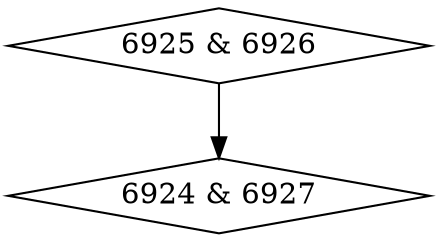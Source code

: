 digraph {
0 [label = "6924 & 6927", shape = diamond];
1 [label = "6925 & 6926", shape = diamond];
1->0;
}
